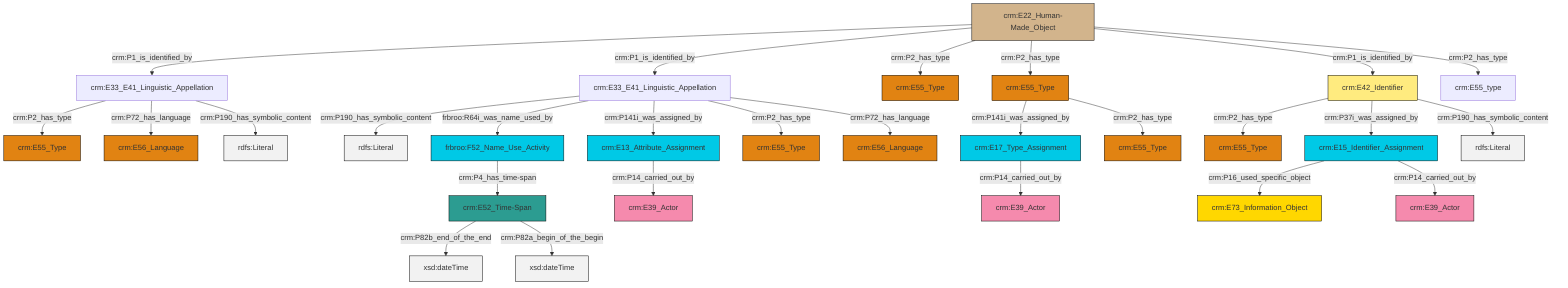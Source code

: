 graph TD
classDef Literal fill:#f2f2f2,stroke:#000000;
classDef CRM_Entity fill:#FFFFFF,stroke:#000000;
classDef Temporal_Entity fill:#00C9E6, stroke:#000000;
classDef Type fill:#E18312, stroke:#000000;
classDef Time-Span fill:#2C9C91, stroke:#000000;
classDef Appellation fill:#FFEB7F, stroke:#000000;
classDef Place fill:#008836, stroke:#000000;
classDef Persistent_Item fill:#B266B2, stroke:#000000;
classDef Conceptual_Object fill:#FFD700, stroke:#000000;
classDef Physical_Thing fill:#D2B48C, stroke:#000000;
classDef Actor fill:#f58aad, stroke:#000000;
classDef PC_Classes fill:#4ce600, stroke:#000000;
classDef Multi fill:#cccccc,stroke:#000000;

0["crm:E42_Identifier"]:::Appellation -->|crm:P2_has_type| 1["crm:E55_Type"]:::Type
4["crm:E22_Human-Made_Object"]:::Physical_Thing -->|crm:P1_is_identified_by| 2["crm:E33_E41_Linguistic_Appellation"]:::Default
5["crm:E17_Type_Assignment"]:::Temporal_Entity -->|crm:P14_carried_out_by| 6["crm:E39_Actor"]:::Actor
13["crm:E33_E41_Linguistic_Appellation"]:::Default -->|crm:P190_has_symbolic_content| 14[rdfs:Literal]:::Literal
4["crm:E22_Human-Made_Object"]:::Physical_Thing -->|crm:P1_is_identified_by| 13["crm:E33_E41_Linguistic_Appellation"]:::Default
4["crm:E22_Human-Made_Object"]:::Physical_Thing -->|crm:P2_has_type| 18["crm:E55_Type"]:::Type
19["frbroo:F52_Name_Use_Activity"]:::Temporal_Entity -->|crm:P4_has_time-span| 20["crm:E52_Time-Span"]:::Time-Span
0["crm:E42_Identifier"]:::Appellation -->|crm:P37i_was_assigned_by| 21["crm:E15_Identifier_Assignment"]:::Temporal_Entity
2["crm:E33_E41_Linguistic_Appellation"]:::Default -->|crm:P2_has_type| 22["crm:E55_Type"]:::Type
21["crm:E15_Identifier_Assignment"]:::Temporal_Entity -->|crm:P16_used_specific_object| 27["crm:E73_Information_Object"]:::Conceptual_Object
4["crm:E22_Human-Made_Object"]:::Physical_Thing -->|crm:P2_has_type| 9["crm:E55_Type"]:::Type
13["crm:E33_E41_Linguistic_Appellation"]:::Default -->|frbroo:R64i_was_name_used_by| 19["frbroo:F52_Name_Use_Activity"]:::Temporal_Entity
20["crm:E52_Time-Span"]:::Time-Span -->|crm:P82b_end_of_the_end| 29[xsd:dateTime]:::Literal
0["crm:E42_Identifier"]:::Appellation -->|crm:P190_has_symbolic_content| 32[rdfs:Literal]:::Literal
13["crm:E33_E41_Linguistic_Appellation"]:::Default -->|crm:P141i_was_assigned_by| 34["crm:E13_Attribute_Assignment"]:::Temporal_Entity
21["crm:E15_Identifier_Assignment"]:::Temporal_Entity -->|crm:P14_carried_out_by| 15["crm:E39_Actor"]:::Actor
13["crm:E33_E41_Linguistic_Appellation"]:::Default -->|crm:P2_has_type| 11["crm:E55_Type"]:::Type
34["crm:E13_Attribute_Assignment"]:::Temporal_Entity -->|crm:P14_carried_out_by| 35["crm:E39_Actor"]:::Actor
2["crm:E33_E41_Linguistic_Appellation"]:::Default -->|crm:P72_has_language| 7["crm:E56_Language"]:::Type
9["crm:E55_Type"]:::Type -->|crm:P141i_was_assigned_by| 5["crm:E17_Type_Assignment"]:::Temporal_Entity
20["crm:E52_Time-Span"]:::Time-Span -->|crm:P82a_begin_of_the_begin| 43[xsd:dateTime]:::Literal
4["crm:E22_Human-Made_Object"]:::Physical_Thing -->|crm:P1_is_identified_by| 0["crm:E42_Identifier"]:::Appellation
2["crm:E33_E41_Linguistic_Appellation"]:::Default -->|crm:P190_has_symbolic_content| 49[rdfs:Literal]:::Literal
13["crm:E33_E41_Linguistic_Appellation"]:::Default -->|crm:P72_has_language| 25["crm:E56_Language"]:::Type
4["crm:E22_Human-Made_Object"]:::Physical_Thing -->|crm:P2_has_type| 23["crm:E55_type"]:::Default
9["crm:E55_Type"]:::Type -->|crm:P2_has_type| 41["crm:E55_Type"]:::Type